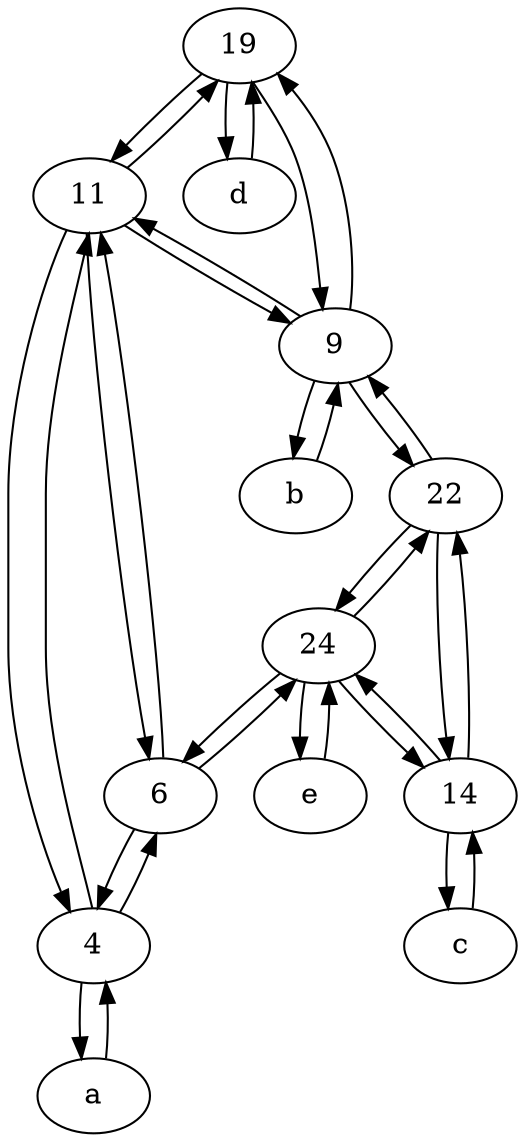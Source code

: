 digraph  {
	19;
	4;
	b [pos="50,20!"];
	11;
	a [pos="40,10!"];
	c [pos="20,10!"];
	24;
	14;
	e [pos="30,50!"];
	d [pos="20,30!"];
	6;
	22;
	9;
	22 -> 9;
	6 -> 24;
	a -> 4;
	11 -> 9;
	6 -> 4;
	11 -> 6;
	24 -> 22;
	4 -> 6;
	19 -> 11;
	19 -> 9;
	22 -> 24;
	9 -> 19;
	14 -> 24;
	11 -> 19;
	9 -> b;
	d -> 19;
	14 -> 22;
	14 -> c;
	b -> 9;
	24 -> e;
	6 -> 11;
	24 -> 6;
	19 -> d;
	24 -> 14;
	4 -> a;
	9 -> 22;
	c -> 14;
	11 -> 4;
	e -> 24;
	4 -> 11;
	22 -> 14;
	9 -> 11;

	}